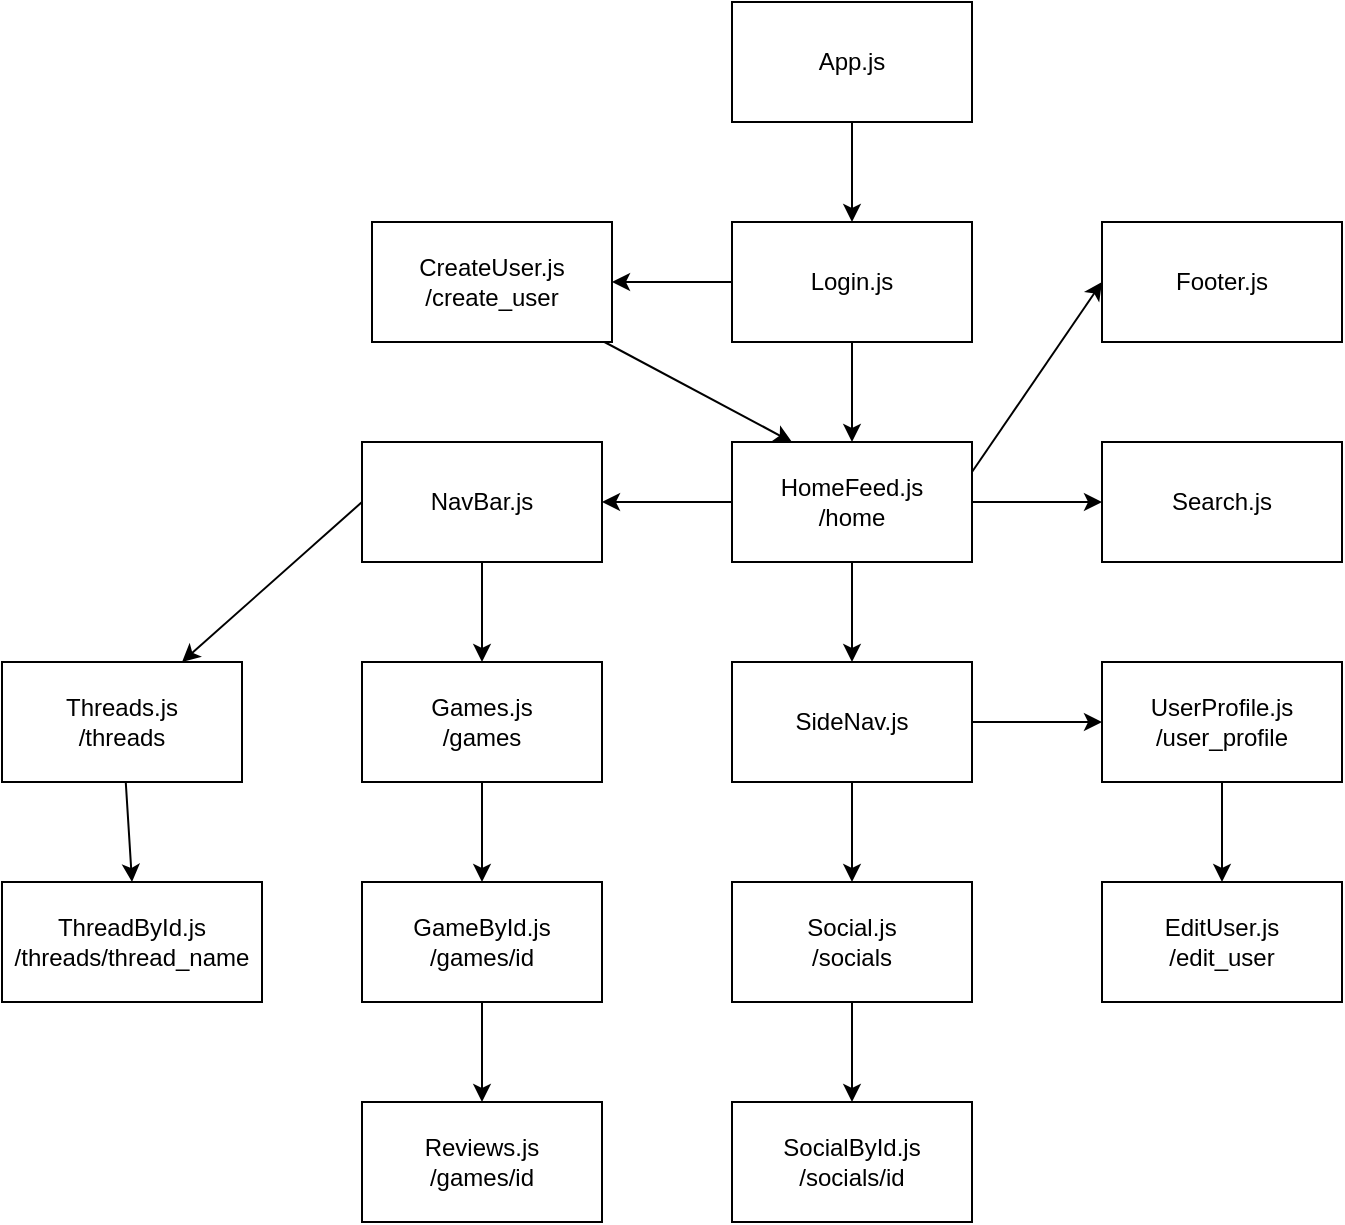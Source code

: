 <mxfile>
    <diagram id="YDYyieqagrxyULrTv2N_" name="Page-1">
        <mxGraphModel dx="1019" dy="715" grid="1" gridSize="10" guides="1" tooltips="1" connect="1" arrows="1" fold="1" page="1" pageScale="1" pageWidth="850" pageHeight="1100" math="0" shadow="0">
            <root>
                <mxCell id="0"/>
                <mxCell id="1" parent="0"/>
                <mxCell id="6" style="edgeStyle=none;html=1;exitX=0.5;exitY=1;exitDx=0;exitDy=0;entryX=0.5;entryY=0;entryDx=0;entryDy=0;" edge="1" parent="1" source="2" target="3">
                    <mxGeometry relative="1" as="geometry"/>
                </mxCell>
                <mxCell id="2" value="App.js" style="whiteSpace=wrap;html=1;" vertex="1" parent="1">
                    <mxGeometry x="435" y="70" width="120" height="60" as="geometry"/>
                </mxCell>
                <mxCell id="7" style="edgeStyle=none;html=1;exitX=0;exitY=0.5;exitDx=0;exitDy=0;entryX=1;entryY=0.5;entryDx=0;entryDy=0;" edge="1" parent="1" source="3" target="4">
                    <mxGeometry relative="1" as="geometry"/>
                </mxCell>
                <mxCell id="8" style="edgeStyle=none;html=1;exitX=0.5;exitY=1;exitDx=0;exitDy=0;entryX=0.5;entryY=0;entryDx=0;entryDy=0;" edge="1" parent="1" source="3" target="5">
                    <mxGeometry relative="1" as="geometry"/>
                </mxCell>
                <mxCell id="3" value="Login.js" style="whiteSpace=wrap;html=1;" vertex="1" parent="1">
                    <mxGeometry x="435" y="180" width="120" height="60" as="geometry"/>
                </mxCell>
                <mxCell id="10" style="edgeStyle=none;html=1;entryX=0.25;entryY=0;entryDx=0;entryDy=0;" edge="1" parent="1" source="4" target="5">
                    <mxGeometry relative="1" as="geometry"/>
                </mxCell>
                <mxCell id="4" value="CreateUser.js&lt;br&gt;/create_user" style="whiteSpace=wrap;html=1;" vertex="1" parent="1">
                    <mxGeometry x="255" y="180" width="120" height="60" as="geometry"/>
                </mxCell>
                <mxCell id="11" style="edgeStyle=none;html=1;entryX=1;entryY=0.5;entryDx=0;entryDy=0;exitX=0;exitY=0.5;exitDx=0;exitDy=0;" edge="1" parent="1" source="5" target="9">
                    <mxGeometry relative="1" as="geometry"/>
                </mxCell>
                <mxCell id="13" style="edgeStyle=none;html=1;entryX=0.5;entryY=0;entryDx=0;entryDy=0;" edge="1" parent="1" source="5" target="12">
                    <mxGeometry relative="1" as="geometry"/>
                </mxCell>
                <mxCell id="15" style="edgeStyle=none;html=1;entryX=0;entryY=0.5;entryDx=0;entryDy=0;" edge="1" parent="1" source="5" target="14">
                    <mxGeometry relative="1" as="geometry"/>
                </mxCell>
                <mxCell id="17" style="edgeStyle=none;html=1;entryX=0;entryY=0.5;entryDx=0;entryDy=0;exitX=1;exitY=0.25;exitDx=0;exitDy=0;" edge="1" parent="1" source="5" target="16">
                    <mxGeometry relative="1" as="geometry"/>
                </mxCell>
                <mxCell id="5" value="HomeFeed.js&lt;br&gt;/home" style="whiteSpace=wrap;html=1;" vertex="1" parent="1">
                    <mxGeometry x="435" y="290" width="120" height="60" as="geometry"/>
                </mxCell>
                <mxCell id="20" style="edgeStyle=none;html=1;entryX=0.75;entryY=0;entryDx=0;entryDy=0;exitX=0;exitY=0.5;exitDx=0;exitDy=0;" edge="1" parent="1" source="9" target="19">
                    <mxGeometry relative="1" as="geometry"/>
                </mxCell>
                <mxCell id="22" style="edgeStyle=none;html=1;entryX=0.5;entryY=0;entryDx=0;entryDy=0;" edge="1" parent="1" source="9" target="21">
                    <mxGeometry relative="1" as="geometry"/>
                </mxCell>
                <mxCell id="24" style="edgeStyle=none;html=1;entryX=0.5;entryY=0;entryDx=0;entryDy=0;exitX=0.5;exitY=1;exitDx=0;exitDy=0;" edge="1" parent="1" source="27" target="23">
                    <mxGeometry relative="1" as="geometry"/>
                </mxCell>
                <mxCell id="26" style="edgeStyle=none;html=1;entryX=0.5;entryY=0;entryDx=0;entryDy=0;exitX=0.5;exitY=1;exitDx=0;exitDy=0;" edge="1" parent="1" source="12" target="25">
                    <mxGeometry relative="1" as="geometry">
                        <Array as="points"/>
                    </mxGeometry>
                </mxCell>
                <mxCell id="9" value="NavBar.js" style="whiteSpace=wrap;html=1;" vertex="1" parent="1">
                    <mxGeometry x="250" y="290" width="120" height="60" as="geometry"/>
                </mxCell>
                <mxCell id="31" style="edgeStyle=none;html=1;entryX=0;entryY=0.5;entryDx=0;entryDy=0;" edge="1" parent="1" source="12" target="30">
                    <mxGeometry relative="1" as="geometry"/>
                </mxCell>
                <mxCell id="12" value="SideNav.js" style="whiteSpace=wrap;html=1;" vertex="1" parent="1">
                    <mxGeometry x="435" y="400" width="120" height="60" as="geometry"/>
                </mxCell>
                <mxCell id="14" value="Search.js" style="whiteSpace=wrap;html=1;" vertex="1" parent="1">
                    <mxGeometry x="620" y="290" width="120" height="60" as="geometry"/>
                </mxCell>
                <mxCell id="16" value="Footer.js" style="whiteSpace=wrap;html=1;" vertex="1" parent="1">
                    <mxGeometry x="620" y="180" width="120" height="60" as="geometry"/>
                </mxCell>
                <mxCell id="33" style="edgeStyle=none;html=1;entryX=0.5;entryY=0;entryDx=0;entryDy=0;" edge="1" parent="1" source="19" target="32">
                    <mxGeometry relative="1" as="geometry"/>
                </mxCell>
                <mxCell id="19" value="Threads.js&lt;br&gt;/threads" style="whiteSpace=wrap;html=1;" vertex="1" parent="1">
                    <mxGeometry x="70" y="400" width="120" height="60" as="geometry"/>
                </mxCell>
                <mxCell id="28" style="edgeStyle=none;html=1;entryX=0.5;entryY=0;entryDx=0;entryDy=0;" edge="1" parent="1" source="21" target="27">
                    <mxGeometry relative="1" as="geometry"/>
                </mxCell>
                <mxCell id="21" value="Games.js&lt;br&gt;/games" style="whiteSpace=wrap;html=1;" vertex="1" parent="1">
                    <mxGeometry x="250" y="400" width="120" height="60" as="geometry"/>
                </mxCell>
                <mxCell id="23" value="Reviews.js&lt;br&gt;/games/id" style="whiteSpace=wrap;html=1;" vertex="1" parent="1">
                    <mxGeometry x="250" y="620" width="120" height="60" as="geometry"/>
                </mxCell>
                <mxCell id="39" style="edgeStyle=none;html=1;" edge="1" parent="1" source="25" target="38">
                    <mxGeometry relative="1" as="geometry"/>
                </mxCell>
                <mxCell id="25" value="Social.js&lt;br&gt;/socials" style="whiteSpace=wrap;html=1;" vertex="1" parent="1">
                    <mxGeometry x="435" y="510" width="120" height="60" as="geometry"/>
                </mxCell>
                <mxCell id="27" value="GameById.js&lt;br&gt;/games/id" style="whiteSpace=wrap;html=1;" vertex="1" parent="1">
                    <mxGeometry x="250" y="510" width="120" height="60" as="geometry"/>
                </mxCell>
                <mxCell id="40" style="edgeStyle=none;html=1;entryX=0.5;entryY=0;entryDx=0;entryDy=0;" edge="1" parent="1" source="30" target="36">
                    <mxGeometry relative="1" as="geometry"/>
                </mxCell>
                <mxCell id="30" value="UserProfile.js&lt;br&gt;/user_profile" style="whiteSpace=wrap;html=1;" vertex="1" parent="1">
                    <mxGeometry x="620" y="400" width="120" height="60" as="geometry"/>
                </mxCell>
                <mxCell id="32" value="ThreadById.js&lt;br&gt;/threads/thread_name" style="whiteSpace=wrap;html=1;" vertex="1" parent="1">
                    <mxGeometry x="70" y="510" width="130" height="60" as="geometry"/>
                </mxCell>
                <mxCell id="36" value="EditUser.js&lt;br&gt;/edit_user" style="whiteSpace=wrap;html=1;" vertex="1" parent="1">
                    <mxGeometry x="620" y="510" width="120" height="60" as="geometry"/>
                </mxCell>
                <mxCell id="38" value="SocialById.js&lt;br&gt;/socials/id" style="whiteSpace=wrap;html=1;" vertex="1" parent="1">
                    <mxGeometry x="435" y="620" width="120" height="60" as="geometry"/>
                </mxCell>
            </root>
        </mxGraphModel>
    </diagram>
</mxfile>
